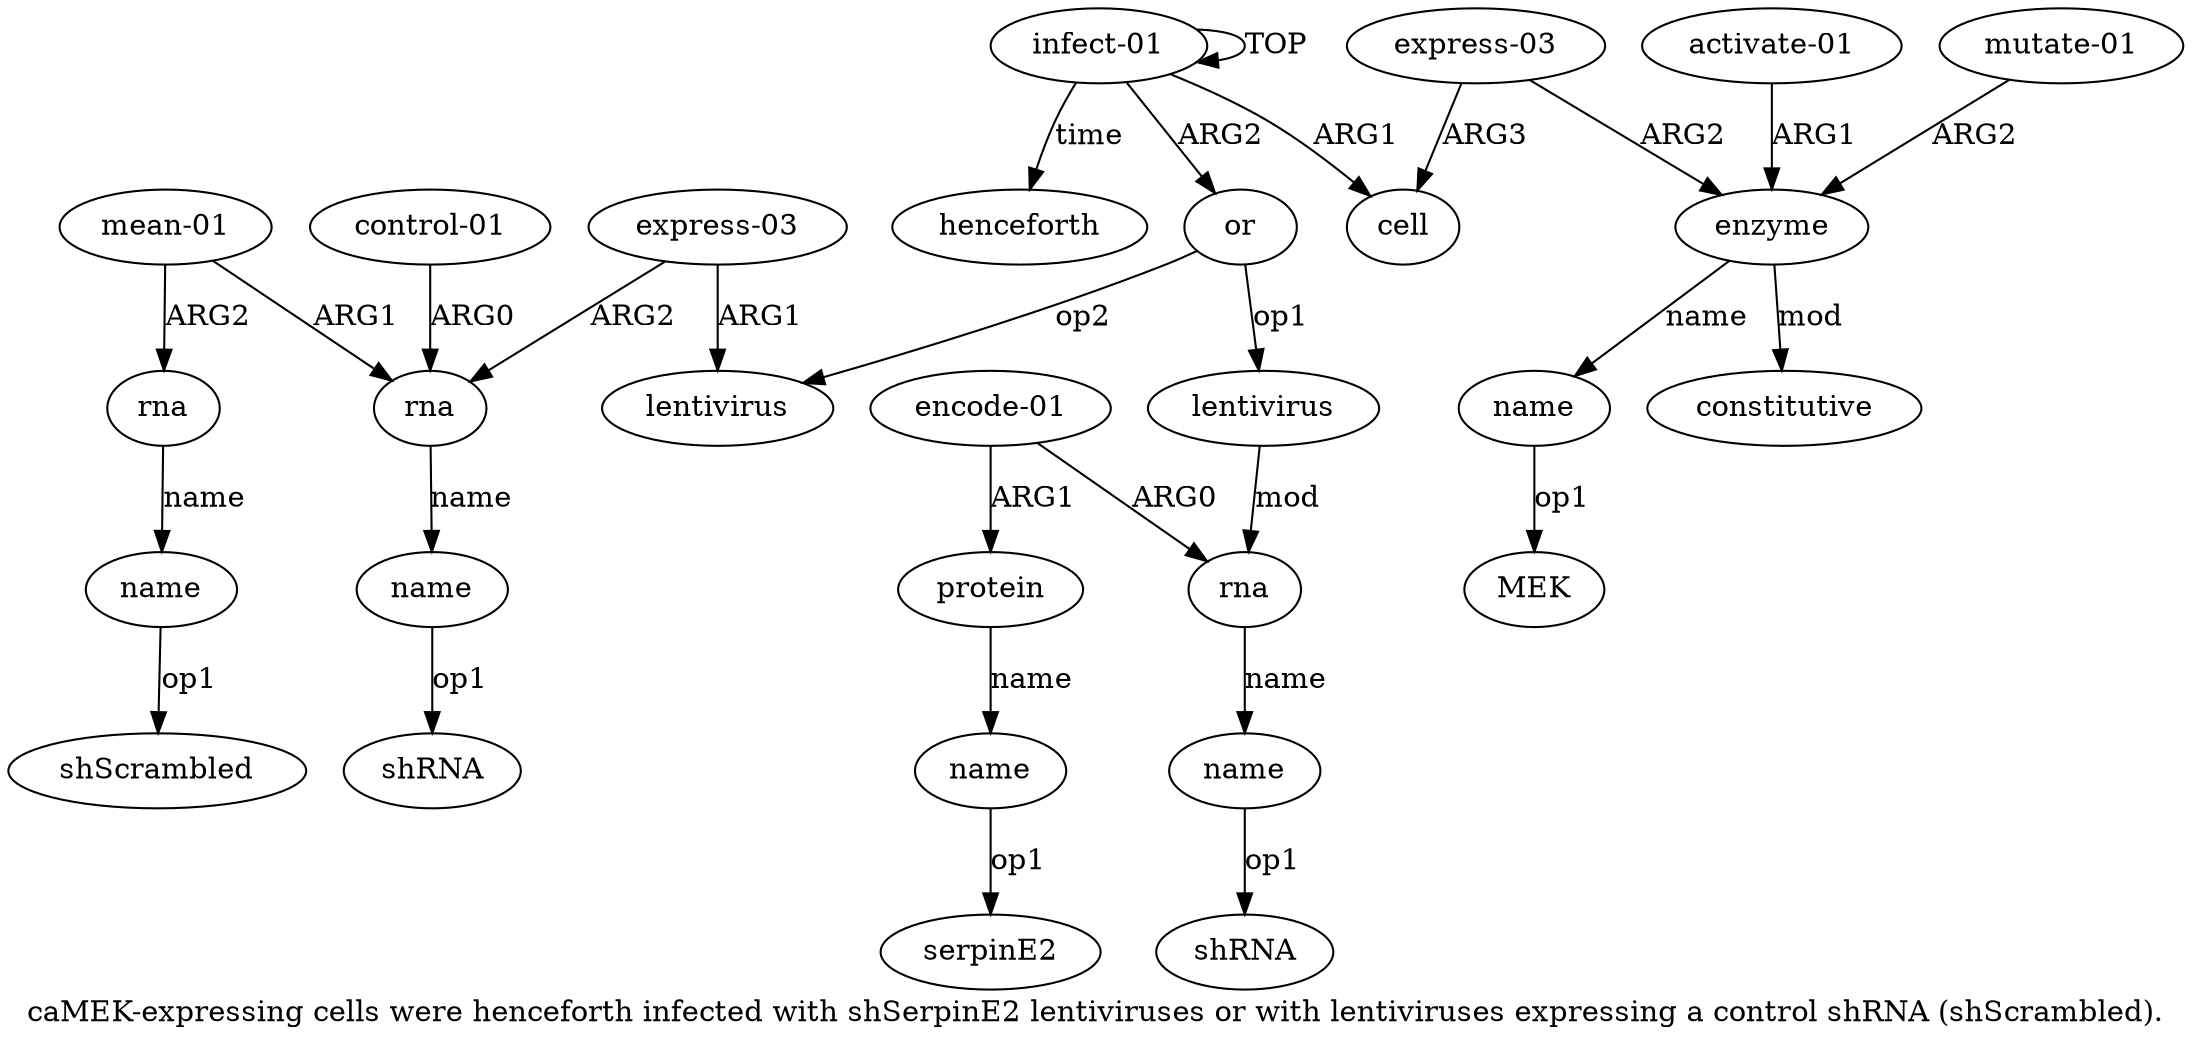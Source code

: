 digraph  {
	graph [label="caMEK-expressing cells were henceforth infected with shSerpinE2 lentiviruses or with lentiviruses expressing a control shRNA (shScrambled)\
."];
	node [label="\N"];
	a20	 [color=black,
		gold_ind=20,
		gold_label="mean-01",
		label="mean-01",
		test_ind=20,
		test_label="mean-01"];
	a21	 [color=black,
		gold_ind=21,
		gold_label=rna,
		label=rna,
		test_ind=21,
		test_label=rna];
	a20 -> a21 [key=0,
	color=black,
	gold_label=ARG2,
	label=ARG2,
	test_label=ARG2];
a17 [color=black,
	gold_ind=17,
	gold_label=rna,
	label=rna,
	test_ind=17,
	test_label=rna];
a20 -> a17 [key=0,
color=black,
gold_label=ARG1,
label=ARG1,
test_label=ARG1];
a22 [color=black,
gold_ind=22,
gold_label=name,
label=name,
test_ind=22,
test_label=name];
a21 -> a22 [key=0,
color=black,
gold_label=name,
label=name,
test_label=name];
"a22 shScrambled" [color=black,
gold_ind=-1,
gold_label=shScrambled,
label=shScrambled,
test_ind=-1,
test_label=shScrambled];
a22 -> "a22 shScrambled" [key=0,
color=black,
gold_label=op1,
label=op1,
test_label=op1];
a23 [color=black,
gold_ind=23,
gold_label=henceforth,
label=henceforth,
test_ind=23,
test_label=henceforth];
a15 [color=black,
gold_ind=15,
gold_label=lentivirus,
label=lentivirus,
test_ind=15,
test_label=lentivirus];
a14 [color=black,
gold_ind=14,
gold_label=name,
label=name,
test_ind=14,
test_label=name];
"a14 serpinE2" [color=black,
gold_ind=-1,
gold_label=serpinE2,
label=serpinE2,
test_ind=-1,
test_label=serpinE2];
a14 -> "a14 serpinE2" [key=0,
color=black,
gold_label=op1,
label=op1,
test_label=op1];
a18 [color=black,
gold_ind=18,
gold_label=name,
label=name,
test_ind=18,
test_label=name];
a17 -> a18 [key=0,
color=black,
gold_label=name,
label=name,
test_label=name];
a16 [color=black,
gold_ind=16,
gold_label="express-03",
label="express-03",
test_ind=16,
test_label="express-03"];
a16 -> a15 [key=0,
color=black,
gold_label=ARG1,
label=ARG1,
test_label=ARG1];
a16 -> a17 [key=0,
color=black,
gold_label=ARG2,
label=ARG2,
test_label=ARG2];
a11 [color=black,
gold_ind=11,
gold_label=name,
label=name,
test_ind=11,
test_label=name];
"a11 shRNA" [color=black,
gold_ind=-1,
gold_label=shRNA,
label=shRNA,
test_ind=-1,
test_label=shRNA];
a11 -> "a11 shRNA" [key=0,
color=black,
gold_label=op1,
label=op1,
test_label=op1];
a10 [color=black,
gold_ind=10,
gold_label=rna,
label=rna,
test_ind=10,
test_label=rna];
a10 -> a11 [key=0,
color=black,
gold_label=name,
label=name,
test_label=name];
a13 [color=black,
gold_ind=13,
gold_label=protein,
label=protein,
test_ind=13,
test_label=protein];
a13 -> a14 [key=0,
color=black,
gold_label=name,
label=name,
test_label=name];
a12 [color=black,
gold_ind=12,
gold_label="encode-01",
label="encode-01",
test_ind=12,
test_label="encode-01"];
a12 -> a10 [key=0,
color=black,
gold_label=ARG0,
label=ARG0,
test_label=ARG0];
a12 -> a13 [key=0,
color=black,
gold_label=ARG1,
label=ARG1,
test_label=ARG1];
a19 [color=black,
gold_ind=19,
gold_label="control-01",
label="control-01",
test_ind=19,
test_label="control-01"];
a19 -> a17 [key=0,
color=black,
gold_label=ARG0,
label=ARG0,
test_label=ARG0];
"a18 shRNA" [color=black,
gold_ind=-1,
gold_label=shRNA,
label=shRNA,
test_ind=-1,
test_label=shRNA];
a18 -> "a18 shRNA" [key=0,
color=black,
gold_label=op1,
label=op1,
test_label=op1];
a1 [color=black,
gold_ind=1,
gold_label=cell,
label=cell,
test_ind=1,
test_label=cell];
a0 [color=black,
gold_ind=0,
gold_label="infect-01",
label="infect-01",
test_ind=0,
test_label="infect-01"];
a0 -> a23 [key=0,
color=black,
gold_label=time,
label=time,
test_label=time];
a0 -> a1 [key=0,
color=black,
gold_label=ARG1,
label=ARG1,
test_label=ARG1];
a0 -> a0 [key=0,
color=black,
gold_label=TOP,
label=TOP,
test_label=TOP];
a8 [color=black,
gold_ind=8,
gold_label=or,
label=or,
test_ind=8,
test_label=or];
a0 -> a8 [key=0,
color=black,
gold_label=ARG2,
label=ARG2,
test_label=ARG2];
a3 [color=black,
gold_ind=3,
gold_label=enzyme,
label=enzyme,
test_ind=3,
test_label=enzyme];
a5 [color=black,
gold_ind=5,
gold_label=constitutive,
label=constitutive,
test_ind=5,
test_label=constitutive];
a3 -> a5 [key=0,
color=black,
gold_label=mod,
label=mod,
test_label=mod];
a4 [color=black,
gold_ind=4,
gold_label=name,
label=name,
test_ind=4,
test_label=name];
a3 -> a4 [key=0,
color=black,
gold_label=name,
label=name,
test_label=name];
a2 [color=black,
gold_ind=2,
gold_label="express-03",
label="express-03",
test_ind=2,
test_label="express-03"];
a2 -> a1 [key=0,
color=black,
gold_label=ARG3,
label=ARG3,
test_label=ARG3];
a2 -> a3 [key=0,
color=black,
gold_label=ARG2,
label=ARG2,
test_label=ARG2];
"a4 MEK" [color=black,
gold_ind=-1,
gold_label=MEK,
label=MEK,
test_ind=-1,
test_label=MEK];
a4 -> "a4 MEK" [key=0,
color=black,
gold_label=op1,
label=op1,
test_label=op1];
a7 [color=black,
gold_ind=7,
gold_label="activate-01",
label="activate-01",
test_ind=7,
test_label="activate-01"];
a7 -> a3 [key=0,
color=black,
gold_label=ARG1,
label=ARG1,
test_label=ARG1];
a6 [color=black,
gold_ind=6,
gold_label="mutate-01",
label="mutate-01",
test_ind=6,
test_label="mutate-01"];
a6 -> a3 [key=0,
color=black,
gold_label=ARG2,
label=ARG2,
test_label=ARG2];
a9 [color=black,
gold_ind=9,
gold_label=lentivirus,
label=lentivirus,
test_ind=9,
test_label=lentivirus];
a9 -> a10 [key=0,
color=black,
gold_label=mod,
label=mod,
test_label=mod];
a8 -> a15 [key=0,
color=black,
gold_label=op2,
label=op2,
test_label=op2];
a8 -> a9 [key=0,
color=black,
gold_label=op1,
label=op1,
test_label=op1];
}
